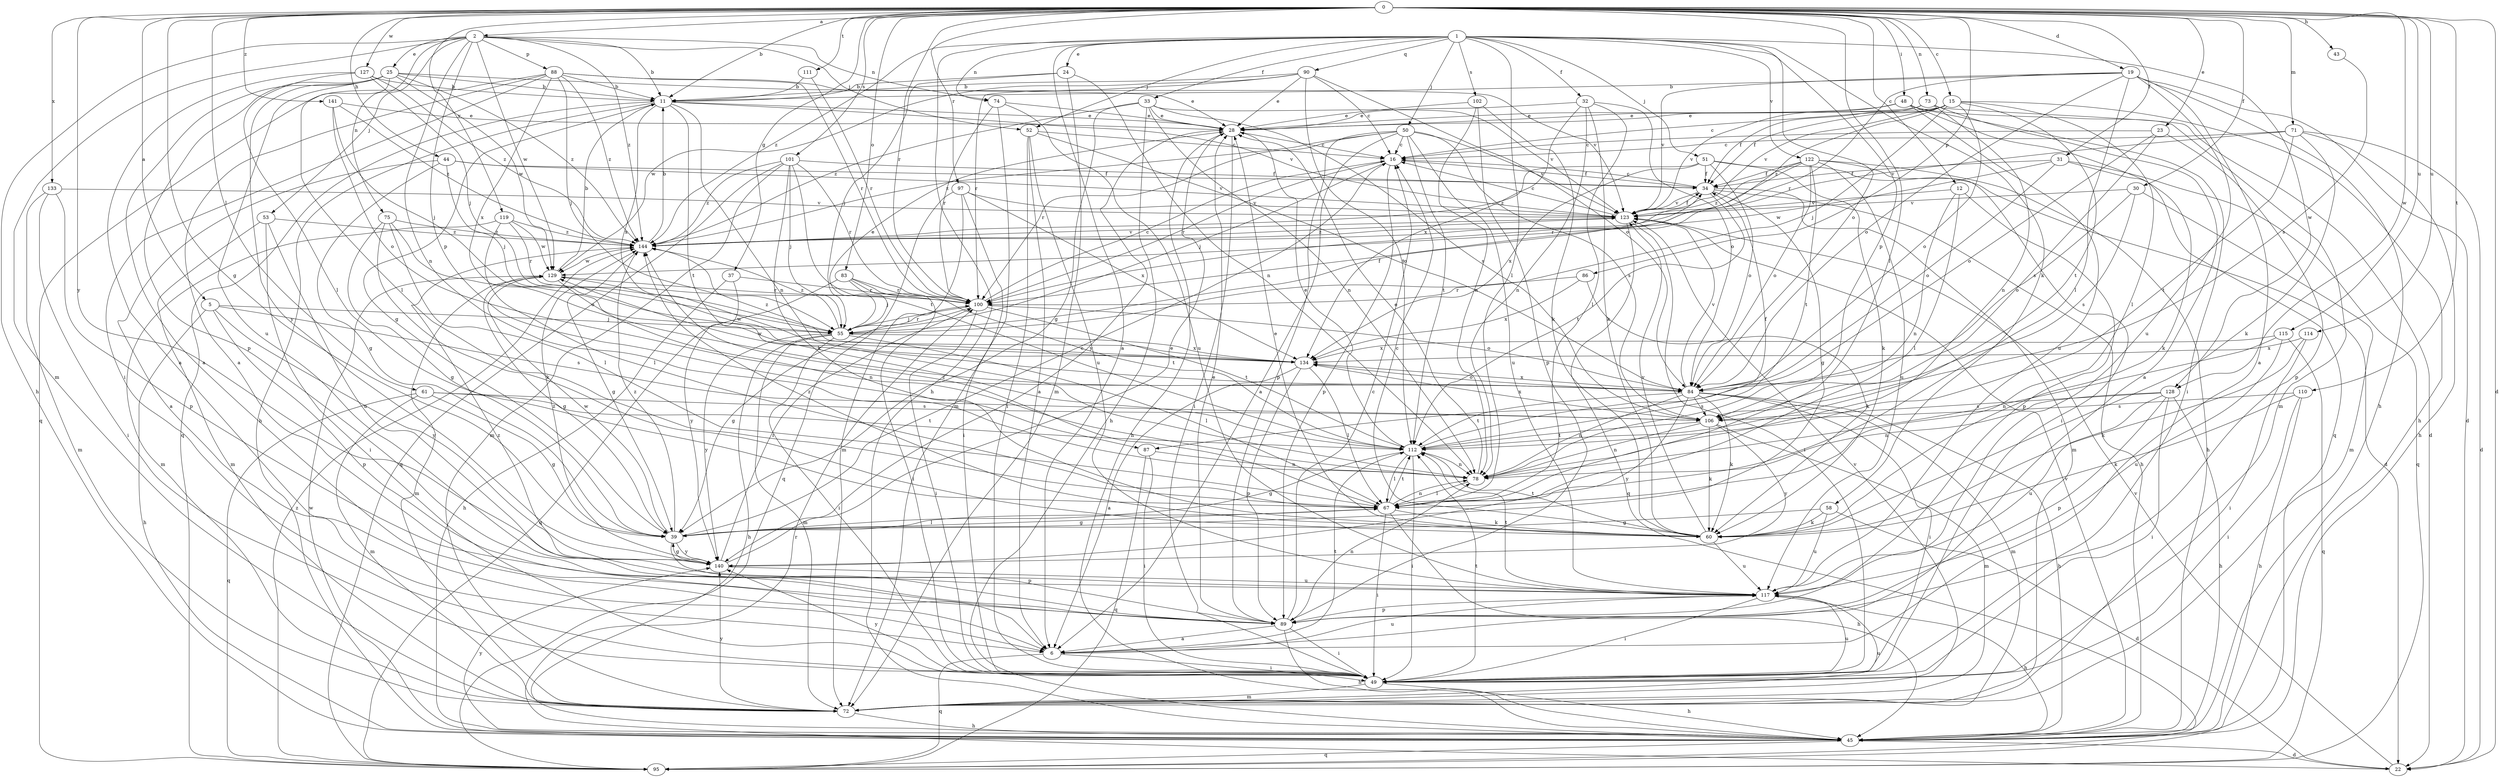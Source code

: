 strict digraph  {
0;
1;
2;
5;
6;
11;
12;
15;
16;
19;
22;
23;
24;
25;
28;
30;
31;
32;
33;
34;
37;
39;
43;
44;
45;
48;
49;
50;
51;
52;
53;
55;
58;
60;
61;
67;
71;
72;
73;
74;
75;
78;
83;
84;
86;
87;
88;
89;
90;
95;
97;
100;
101;
102;
106;
110;
111;
112;
114;
115;
117;
119;
122;
123;
127;
128;
129;
133;
134;
140;
141;
144;
0 -> 2  [label=a];
0 -> 5  [label=a];
0 -> 11  [label=b];
0 -> 12  [label=c];
0 -> 15  [label=c];
0 -> 19  [label=d];
0 -> 22  [label=d];
0 -> 23  [label=e];
0 -> 30  [label=f];
0 -> 31  [label=f];
0 -> 37  [label=g];
0 -> 39  [label=g];
0 -> 43  [label=h];
0 -> 44  [label=h];
0 -> 48  [label=i];
0 -> 61  [label=l];
0 -> 67  [label=l];
0 -> 71  [label=m];
0 -> 73  [label=n];
0 -> 83  [label=o];
0 -> 86  [label=p];
0 -> 97  [label=r];
0 -> 100  [label=r];
0 -> 101  [label=s];
0 -> 110  [label=t];
0 -> 111  [label=t];
0 -> 114  [label=u];
0 -> 115  [label=u];
0 -> 119  [label=v];
0 -> 127  [label=w];
0 -> 128  [label=w];
0 -> 133  [label=x];
0 -> 140  [label=y];
0 -> 141  [label=z];
1 -> 6  [label=a];
1 -> 24  [label=e];
1 -> 32  [label=f];
1 -> 33  [label=f];
1 -> 45  [label=h];
1 -> 50  [label=j];
1 -> 51  [label=j];
1 -> 52  [label=j];
1 -> 58  [label=k];
1 -> 67  [label=l];
1 -> 74  [label=n];
1 -> 84  [label=o];
1 -> 87  [label=p];
1 -> 90  [label=q];
1 -> 102  [label=s];
1 -> 122  [label=v];
1 -> 128  [label=w];
1 -> 144  [label=z];
2 -> 11  [label=b];
2 -> 25  [label=e];
2 -> 45  [label=h];
2 -> 52  [label=j];
2 -> 53  [label=j];
2 -> 72  [label=m];
2 -> 74  [label=n];
2 -> 75  [label=n];
2 -> 78  [label=n];
2 -> 87  [label=p];
2 -> 88  [label=p];
2 -> 129  [label=w];
2 -> 144  [label=z];
5 -> 45  [label=h];
5 -> 55  [label=j];
5 -> 89  [label=p];
5 -> 106  [label=s];
5 -> 140  [label=y];
6 -> 49  [label=i];
6 -> 95  [label=q];
6 -> 112  [label=t];
6 -> 117  [label=u];
11 -> 28  [label=e];
11 -> 39  [label=g];
11 -> 45  [label=h];
11 -> 78  [label=n];
11 -> 95  [label=q];
11 -> 112  [label=t];
11 -> 123  [label=v];
11 -> 134  [label=x];
12 -> 67  [label=l];
12 -> 78  [label=n];
12 -> 89  [label=p];
12 -> 123  [label=v];
15 -> 16  [label=c];
15 -> 28  [label=e];
15 -> 34  [label=f];
15 -> 45  [label=h];
15 -> 55  [label=j];
15 -> 67  [label=l];
15 -> 84  [label=o];
15 -> 112  [label=t];
15 -> 123  [label=v];
15 -> 144  [label=z];
16 -> 34  [label=f];
16 -> 55  [label=j];
16 -> 89  [label=p];
16 -> 100  [label=r];
19 -> 6  [label=a];
19 -> 11  [label=b];
19 -> 22  [label=d];
19 -> 45  [label=h];
19 -> 67  [label=l];
19 -> 84  [label=o];
19 -> 100  [label=r];
19 -> 117  [label=u];
19 -> 123  [label=v];
22 -> 100  [label=r];
22 -> 123  [label=v];
23 -> 16  [label=c];
23 -> 84  [label=o];
23 -> 89  [label=p];
23 -> 106  [label=s];
24 -> 11  [label=b];
24 -> 55  [label=j];
24 -> 72  [label=m];
24 -> 78  [label=n];
25 -> 6  [label=a];
25 -> 11  [label=b];
25 -> 28  [label=e];
25 -> 67  [label=l];
25 -> 89  [label=p];
25 -> 117  [label=u];
25 -> 129  [label=w];
25 -> 140  [label=y];
25 -> 144  [label=z];
28 -> 16  [label=c];
28 -> 45  [label=h];
28 -> 49  [label=i];
28 -> 140  [label=y];
30 -> 72  [label=m];
30 -> 84  [label=o];
30 -> 106  [label=s];
30 -> 123  [label=v];
31 -> 34  [label=f];
31 -> 60  [label=k];
31 -> 84  [label=o];
31 -> 95  [label=q];
31 -> 129  [label=w];
32 -> 28  [label=e];
32 -> 60  [label=k];
32 -> 67  [label=l];
32 -> 78  [label=n];
32 -> 84  [label=o];
32 -> 134  [label=x];
33 -> 28  [label=e];
33 -> 39  [label=g];
33 -> 45  [label=h];
33 -> 78  [label=n];
33 -> 106  [label=s];
33 -> 123  [label=v];
33 -> 144  [label=z];
34 -> 16  [label=c];
34 -> 39  [label=g];
34 -> 45  [label=h];
34 -> 72  [label=m];
34 -> 112  [label=t];
34 -> 123  [label=v];
37 -> 45  [label=h];
37 -> 100  [label=r];
37 -> 140  [label=y];
39 -> 16  [label=c];
39 -> 67  [label=l];
39 -> 89  [label=p];
39 -> 129  [label=w];
39 -> 140  [label=y];
39 -> 144  [label=z];
43 -> 106  [label=s];
44 -> 6  [label=a];
44 -> 34  [label=f];
44 -> 39  [label=g];
44 -> 55  [label=j];
44 -> 123  [label=v];
45 -> 22  [label=d];
45 -> 95  [label=q];
45 -> 123  [label=v];
45 -> 129  [label=w];
45 -> 140  [label=y];
48 -> 28  [label=e];
48 -> 49  [label=i];
48 -> 72  [label=m];
48 -> 95  [label=q];
48 -> 117  [label=u];
48 -> 123  [label=v];
49 -> 45  [label=h];
49 -> 72  [label=m];
49 -> 112  [label=t];
49 -> 117  [label=u];
49 -> 140  [label=y];
50 -> 6  [label=a];
50 -> 16  [label=c];
50 -> 89  [label=p];
50 -> 100  [label=r];
50 -> 106  [label=s];
50 -> 112  [label=t];
50 -> 117  [label=u];
50 -> 123  [label=v];
50 -> 144  [label=z];
51 -> 22  [label=d];
51 -> 34  [label=f];
51 -> 60  [label=k];
51 -> 84  [label=o];
51 -> 134  [label=x];
51 -> 144  [label=z];
52 -> 6  [label=a];
52 -> 16  [label=c];
52 -> 49  [label=i];
52 -> 84  [label=o];
52 -> 117  [label=u];
53 -> 49  [label=i];
53 -> 72  [label=m];
53 -> 117  [label=u];
53 -> 144  [label=z];
55 -> 28  [label=e];
55 -> 34  [label=f];
55 -> 45  [label=h];
55 -> 49  [label=i];
55 -> 67  [label=l];
55 -> 72  [label=m];
55 -> 100  [label=r];
55 -> 134  [label=x];
55 -> 140  [label=y];
55 -> 144  [label=z];
58 -> 22  [label=d];
58 -> 39  [label=g];
58 -> 60  [label=k];
58 -> 117  [label=u];
60 -> 16  [label=c];
60 -> 28  [label=e];
60 -> 112  [label=t];
60 -> 117  [label=u];
60 -> 123  [label=v];
60 -> 144  [label=z];
61 -> 39  [label=g];
61 -> 72  [label=m];
61 -> 95  [label=q];
61 -> 106  [label=s];
61 -> 112  [label=t];
67 -> 39  [label=g];
67 -> 45  [label=h];
67 -> 49  [label=i];
67 -> 60  [label=k];
67 -> 78  [label=n];
67 -> 112  [label=t];
67 -> 144  [label=z];
71 -> 16  [label=c];
71 -> 22  [label=d];
71 -> 45  [label=h];
71 -> 60  [label=k];
71 -> 112  [label=t];
71 -> 123  [label=v];
72 -> 45  [label=h];
72 -> 117  [label=u];
72 -> 123  [label=v];
72 -> 140  [label=y];
73 -> 6  [label=a];
73 -> 22  [label=d];
73 -> 28  [label=e];
73 -> 34  [label=f];
73 -> 78  [label=n];
74 -> 28  [label=e];
74 -> 72  [label=m];
74 -> 100  [label=r];
74 -> 117  [label=u];
75 -> 39  [label=g];
75 -> 60  [label=k];
75 -> 67  [label=l];
75 -> 84  [label=o];
75 -> 144  [label=z];
78 -> 28  [label=e];
78 -> 67  [label=l];
83 -> 49  [label=i];
83 -> 55  [label=j];
83 -> 95  [label=q];
83 -> 100  [label=r];
83 -> 112  [label=t];
84 -> 45  [label=h];
84 -> 49  [label=i];
84 -> 60  [label=k];
84 -> 72  [label=m];
84 -> 78  [label=n];
84 -> 106  [label=s];
84 -> 112  [label=t];
84 -> 123  [label=v];
84 -> 129  [label=w];
84 -> 134  [label=x];
84 -> 140  [label=y];
86 -> 60  [label=k];
86 -> 100  [label=r];
86 -> 134  [label=x];
87 -> 49  [label=i];
87 -> 78  [label=n];
87 -> 95  [label=q];
88 -> 6  [label=a];
88 -> 11  [label=b];
88 -> 49  [label=i];
88 -> 55  [label=j];
88 -> 95  [label=q];
88 -> 100  [label=r];
88 -> 123  [label=v];
88 -> 134  [label=x];
88 -> 144  [label=z];
89 -> 6  [label=a];
89 -> 16  [label=c];
89 -> 28  [label=e];
89 -> 45  [label=h];
89 -> 49  [label=i];
89 -> 78  [label=n];
89 -> 144  [label=z];
90 -> 11  [label=b];
90 -> 16  [label=c];
90 -> 28  [label=e];
90 -> 84  [label=o];
90 -> 100  [label=r];
90 -> 112  [label=t];
90 -> 129  [label=w];
95 -> 144  [label=z];
97 -> 49  [label=i];
97 -> 72  [label=m];
97 -> 95  [label=q];
97 -> 123  [label=v];
97 -> 134  [label=x];
100 -> 16  [label=c];
100 -> 39  [label=g];
100 -> 49  [label=i];
100 -> 55  [label=j];
100 -> 84  [label=o];
100 -> 112  [label=t];
101 -> 34  [label=f];
101 -> 55  [label=j];
101 -> 60  [label=k];
101 -> 72  [label=m];
101 -> 95  [label=q];
101 -> 100  [label=r];
101 -> 112  [label=t];
101 -> 144  [label=z];
102 -> 28  [label=e];
102 -> 60  [label=k];
102 -> 78  [label=n];
102 -> 89  [label=p];
106 -> 60  [label=k];
106 -> 72  [label=m];
106 -> 78  [label=n];
106 -> 112  [label=t];
106 -> 134  [label=x];
106 -> 140  [label=y];
110 -> 45  [label=h];
110 -> 49  [label=i];
110 -> 60  [label=k];
110 -> 106  [label=s];
111 -> 11  [label=b];
111 -> 100  [label=r];
112 -> 28  [label=e];
112 -> 34  [label=f];
112 -> 39  [label=g];
112 -> 49  [label=i];
112 -> 67  [label=l];
112 -> 78  [label=n];
114 -> 49  [label=i];
114 -> 60  [label=k];
114 -> 134  [label=x];
115 -> 78  [label=n];
115 -> 95  [label=q];
115 -> 117  [label=u];
115 -> 134  [label=x];
117 -> 45  [label=h];
117 -> 49  [label=i];
117 -> 89  [label=p];
117 -> 112  [label=t];
119 -> 67  [label=l];
119 -> 72  [label=m];
119 -> 100  [label=r];
119 -> 129  [label=w];
119 -> 144  [label=z];
122 -> 34  [label=f];
122 -> 45  [label=h];
122 -> 49  [label=i];
122 -> 84  [label=o];
122 -> 100  [label=r];
122 -> 112  [label=t];
122 -> 117  [label=u];
122 -> 144  [label=z];
123 -> 16  [label=c];
123 -> 34  [label=f];
123 -> 49  [label=i];
123 -> 95  [label=q];
123 -> 144  [label=z];
127 -> 6  [label=a];
127 -> 11  [label=b];
127 -> 55  [label=j];
127 -> 67  [label=l];
127 -> 144  [label=z];
128 -> 45  [label=h];
128 -> 49  [label=i];
128 -> 78  [label=n];
128 -> 89  [label=p];
128 -> 106  [label=s];
128 -> 117  [label=u];
129 -> 11  [label=b];
129 -> 39  [label=g];
129 -> 72  [label=m];
129 -> 78  [label=n];
129 -> 100  [label=r];
133 -> 49  [label=i];
133 -> 72  [label=m];
133 -> 89  [label=p];
133 -> 123  [label=v];
134 -> 6  [label=a];
134 -> 67  [label=l];
134 -> 84  [label=o];
134 -> 89  [label=p];
134 -> 129  [label=w];
134 -> 144  [label=z];
140 -> 28  [label=e];
140 -> 39  [label=g];
140 -> 100  [label=r];
140 -> 117  [label=u];
140 -> 144  [label=z];
141 -> 28  [label=e];
141 -> 55  [label=j];
141 -> 84  [label=o];
141 -> 144  [label=z];
144 -> 11  [label=b];
144 -> 39  [label=g];
144 -> 123  [label=v];
144 -> 129  [label=w];
}

